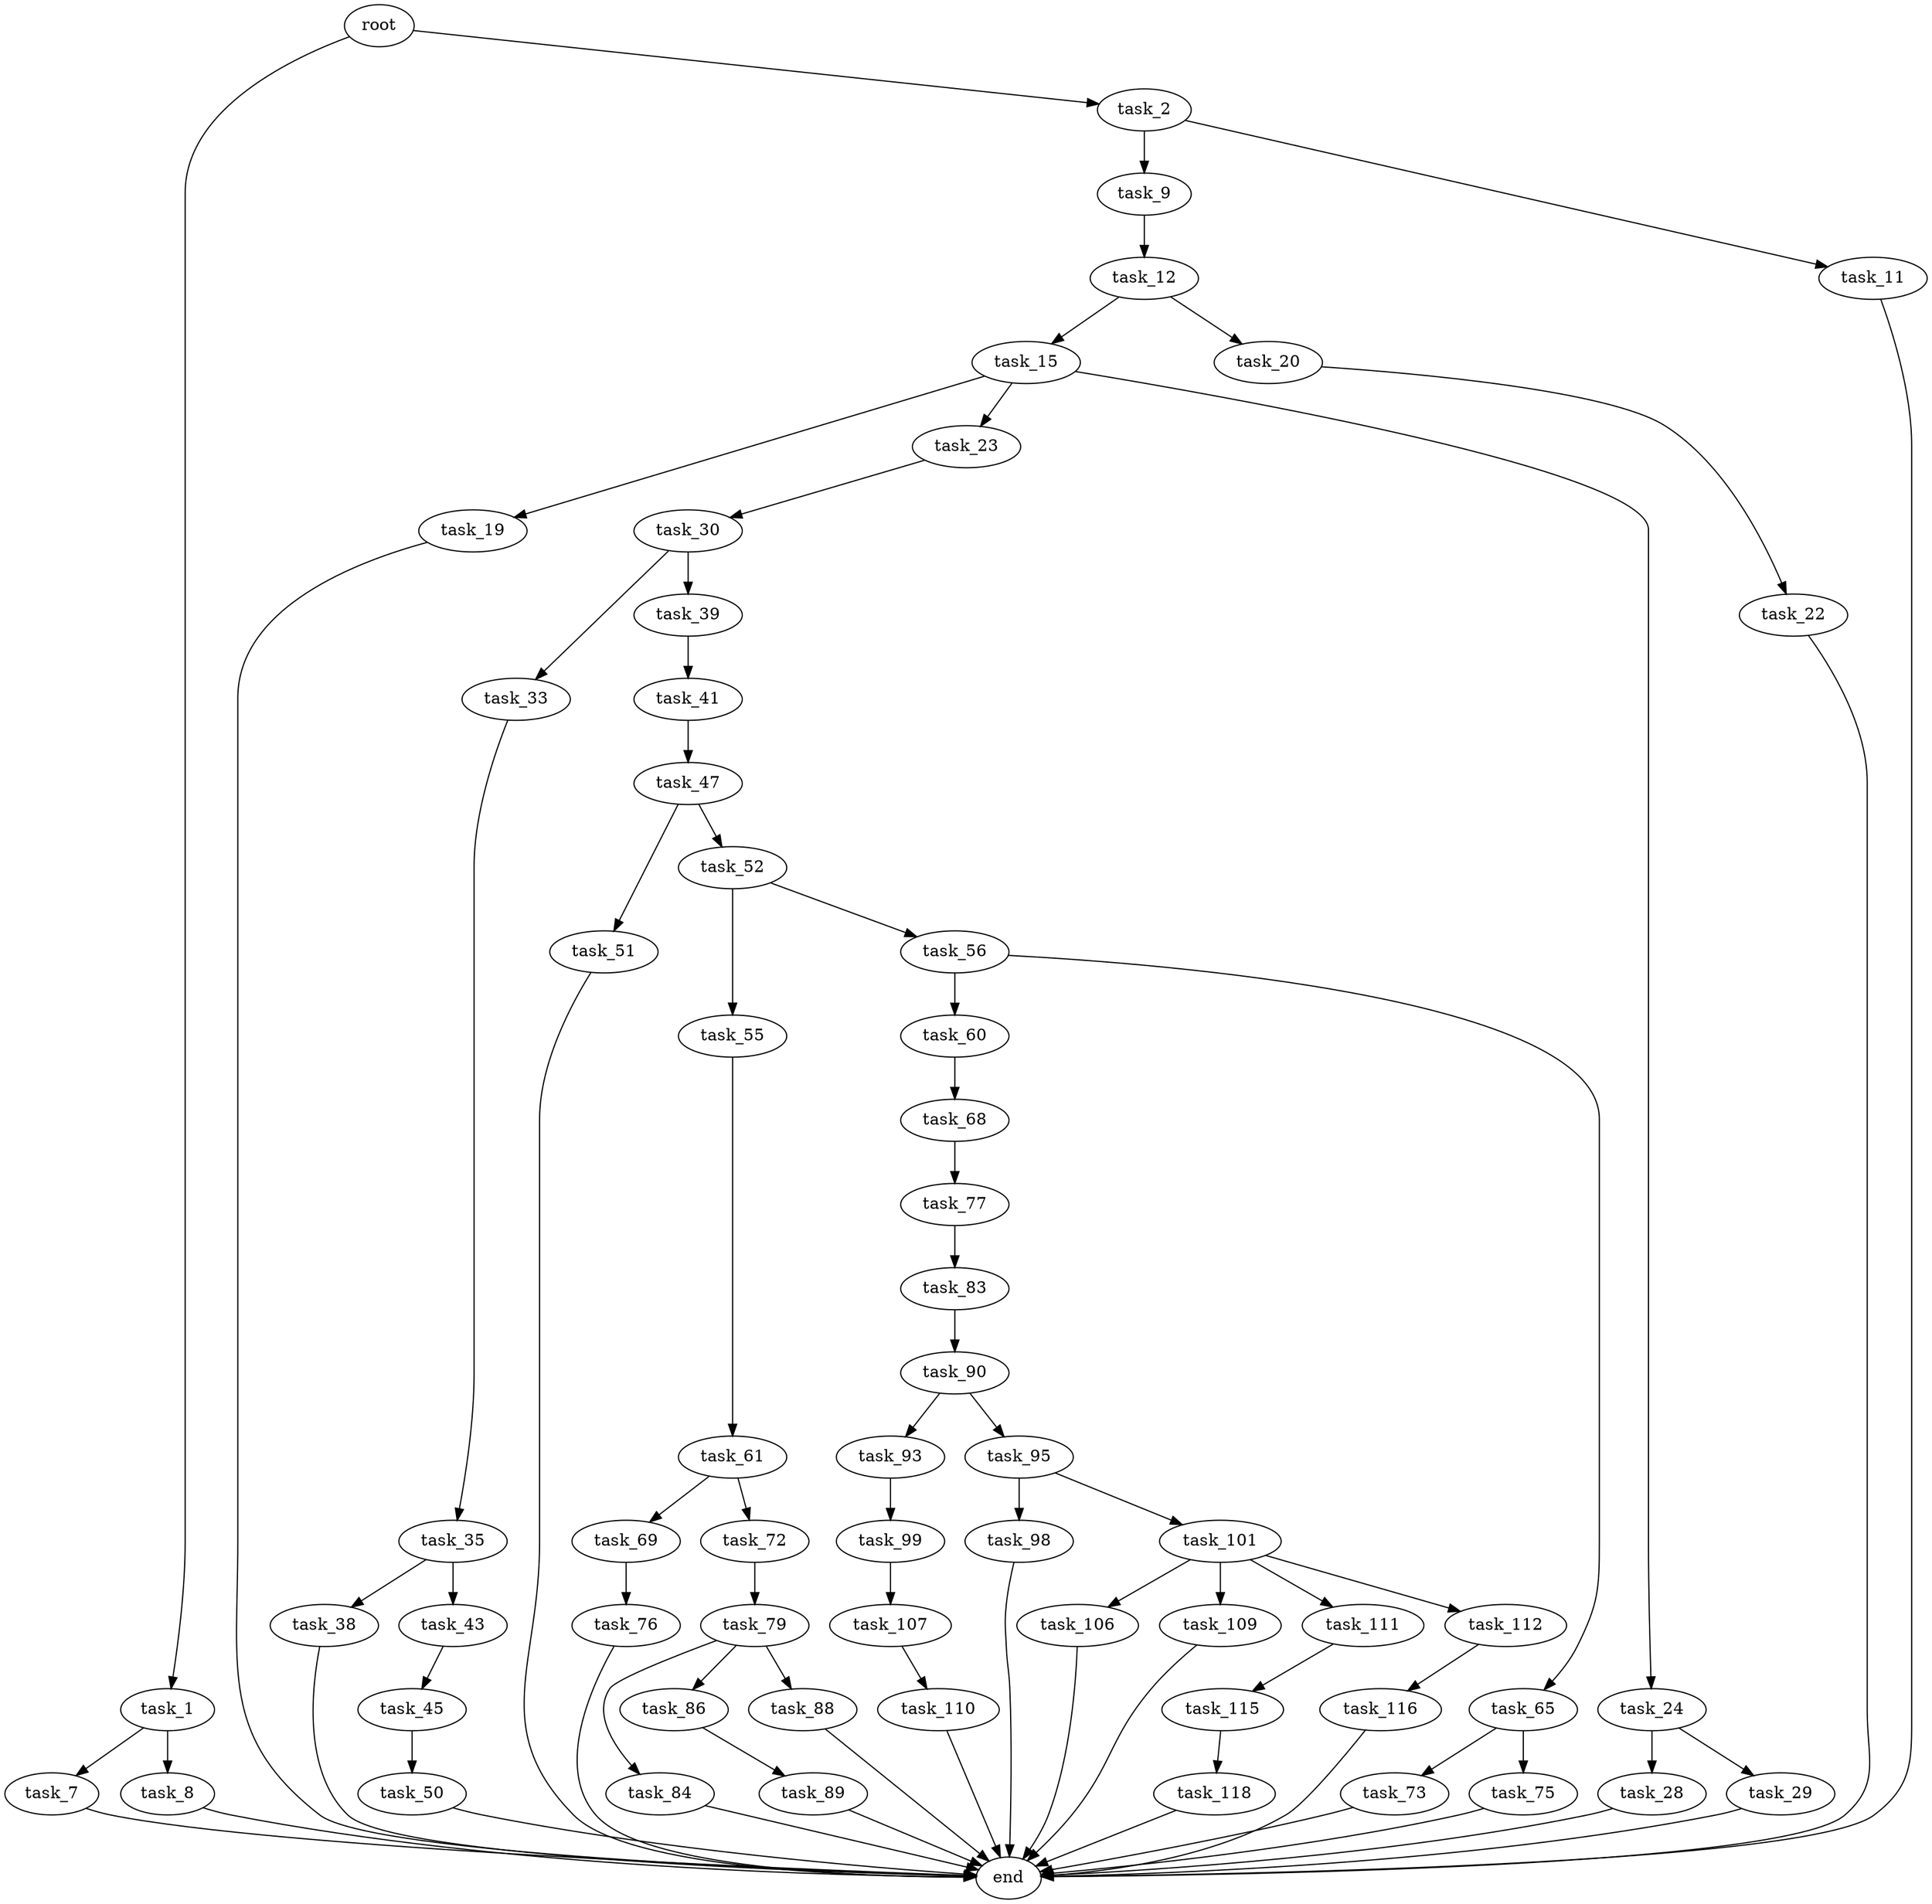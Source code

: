 digraph G {
  root [size="0.000000"];
  task_1 [size="68719476736.000000"];
  task_2 [size="368293445632.000000"];
  task_7 [size="43884653698.000000"];
  task_8 [size="49597613677.000000"];
  task_9 [size="68719476736.000000"];
  task_11 [size="1073741824000.000000"];
  task_12 [size="11858687056.000000"];
  task_15 [size="1073741824000.000000"];
  task_19 [size="306810880793.000000"];
  task_20 [size="362856941479.000000"];
  task_22 [size="330091547063.000000"];
  task_23 [size="1073741824000.000000"];
  task_24 [size="1073741824000.000000"];
  task_28 [size="4462016636.000000"];
  task_29 [size="29567627091.000000"];
  task_30 [size="19394125158.000000"];
  task_33 [size="3931550314.000000"];
  task_35 [size="5307403429.000000"];
  task_38 [size="231928233984.000000"];
  task_39 [size="2921433692.000000"];
  task_41 [size="167183327618.000000"];
  task_43 [size="134217728000.000000"];
  task_45 [size="20413192660.000000"];
  task_47 [size="258148019626.000000"];
  task_50 [size="8589934592.000000"];
  task_51 [size="782757789696.000000"];
  task_52 [size="231928233984.000000"];
  task_55 [size="8553378229.000000"];
  task_56 [size="21513715819.000000"];
  task_60 [size="28991029248.000000"];
  task_61 [size="134217728000.000000"];
  task_65 [size="12186571275.000000"];
  task_68 [size="134217728000.000000"];
  task_69 [size="8589934592.000000"];
  task_72 [size="32146889502.000000"];
  task_73 [size="1105971371.000000"];
  task_75 [size="8589934592.000000"];
  task_76 [size="83086154788.000000"];
  task_77 [size="28991029248.000000"];
  task_79 [size="782757789696.000000"];
  task_83 [size="93570832989.000000"];
  task_84 [size="15112000023.000000"];
  task_86 [size="1990988888.000000"];
  task_88 [size="782757789696.000000"];
  task_89 [size="26344552316.000000"];
  task_90 [size="68719476736.000000"];
  task_93 [size="134217728000.000000"];
  task_95 [size="8589934592.000000"];
  task_98 [size="549755813888.000000"];
  task_99 [size="5347645952.000000"];
  task_101 [size="502002031088.000000"];
  task_106 [size="191176834997.000000"];
  task_107 [size="8589934592.000000"];
  task_109 [size="6182508729.000000"];
  task_110 [size="432183459392.000000"];
  task_111 [size="838240303976.000000"];
  task_112 [size="8589934592.000000"];
  task_115 [size="1575068136.000000"];
  task_116 [size="44710858985.000000"];
  task_118 [size="41750427961.000000"];
  end [size="0.000000"];

  root -> task_1 [size="1.000000"];
  root -> task_2 [size="1.000000"];
  task_1 -> task_7 [size="134217728.000000"];
  task_1 -> task_8 [size="134217728.000000"];
  task_2 -> task_9 [size="411041792.000000"];
  task_2 -> task_11 [size="411041792.000000"];
  task_7 -> end [size="1.000000"];
  task_8 -> end [size="1.000000"];
  task_9 -> task_12 [size="134217728.000000"];
  task_11 -> end [size="1.000000"];
  task_12 -> task_15 [size="679477248.000000"];
  task_12 -> task_20 [size="679477248.000000"];
  task_15 -> task_19 [size="838860800.000000"];
  task_15 -> task_23 [size="838860800.000000"];
  task_15 -> task_24 [size="838860800.000000"];
  task_19 -> end [size="1.000000"];
  task_20 -> task_22 [size="536870912.000000"];
  task_22 -> end [size="1.000000"];
  task_23 -> task_30 [size="838860800.000000"];
  task_24 -> task_28 [size="838860800.000000"];
  task_24 -> task_29 [size="838860800.000000"];
  task_28 -> end [size="1.000000"];
  task_29 -> end [size="1.000000"];
  task_30 -> task_33 [size="75497472.000000"];
  task_30 -> task_39 [size="75497472.000000"];
  task_33 -> task_35 [size="75497472.000000"];
  task_35 -> task_38 [size="134217728.000000"];
  task_35 -> task_43 [size="134217728.000000"];
  task_38 -> end [size="1.000000"];
  task_39 -> task_41 [size="75497472.000000"];
  task_41 -> task_47 [size="209715200.000000"];
  task_43 -> task_45 [size="209715200.000000"];
  task_45 -> task_50 [size="838860800.000000"];
  task_47 -> task_51 [size="838860800.000000"];
  task_47 -> task_52 [size="838860800.000000"];
  task_50 -> end [size="1.000000"];
  task_51 -> end [size="1.000000"];
  task_52 -> task_55 [size="301989888.000000"];
  task_52 -> task_56 [size="301989888.000000"];
  task_55 -> task_61 [size="209715200.000000"];
  task_56 -> task_60 [size="679477248.000000"];
  task_56 -> task_65 [size="679477248.000000"];
  task_60 -> task_68 [size="75497472.000000"];
  task_61 -> task_69 [size="209715200.000000"];
  task_61 -> task_72 [size="209715200.000000"];
  task_65 -> task_73 [size="301989888.000000"];
  task_65 -> task_75 [size="301989888.000000"];
  task_68 -> task_77 [size="209715200.000000"];
  task_69 -> task_76 [size="33554432.000000"];
  task_72 -> task_79 [size="33554432.000000"];
  task_73 -> end [size="1.000000"];
  task_75 -> end [size="1.000000"];
  task_76 -> end [size="1.000000"];
  task_77 -> task_83 [size="75497472.000000"];
  task_79 -> task_84 [size="679477248.000000"];
  task_79 -> task_86 [size="679477248.000000"];
  task_79 -> task_88 [size="679477248.000000"];
  task_83 -> task_90 [size="411041792.000000"];
  task_84 -> end [size="1.000000"];
  task_86 -> task_89 [size="33554432.000000"];
  task_88 -> end [size="1.000000"];
  task_89 -> end [size="1.000000"];
  task_90 -> task_93 [size="134217728.000000"];
  task_90 -> task_95 [size="134217728.000000"];
  task_93 -> task_99 [size="209715200.000000"];
  task_95 -> task_98 [size="33554432.000000"];
  task_95 -> task_101 [size="33554432.000000"];
  task_98 -> end [size="1.000000"];
  task_99 -> task_107 [size="209715200.000000"];
  task_101 -> task_106 [size="411041792.000000"];
  task_101 -> task_109 [size="411041792.000000"];
  task_101 -> task_111 [size="411041792.000000"];
  task_101 -> task_112 [size="411041792.000000"];
  task_106 -> end [size="1.000000"];
  task_107 -> task_110 [size="33554432.000000"];
  task_109 -> end [size="1.000000"];
  task_110 -> end [size="1.000000"];
  task_111 -> task_115 [size="536870912.000000"];
  task_112 -> task_116 [size="33554432.000000"];
  task_115 -> task_118 [size="33554432.000000"];
  task_116 -> end [size="1.000000"];
  task_118 -> end [size="1.000000"];
}
